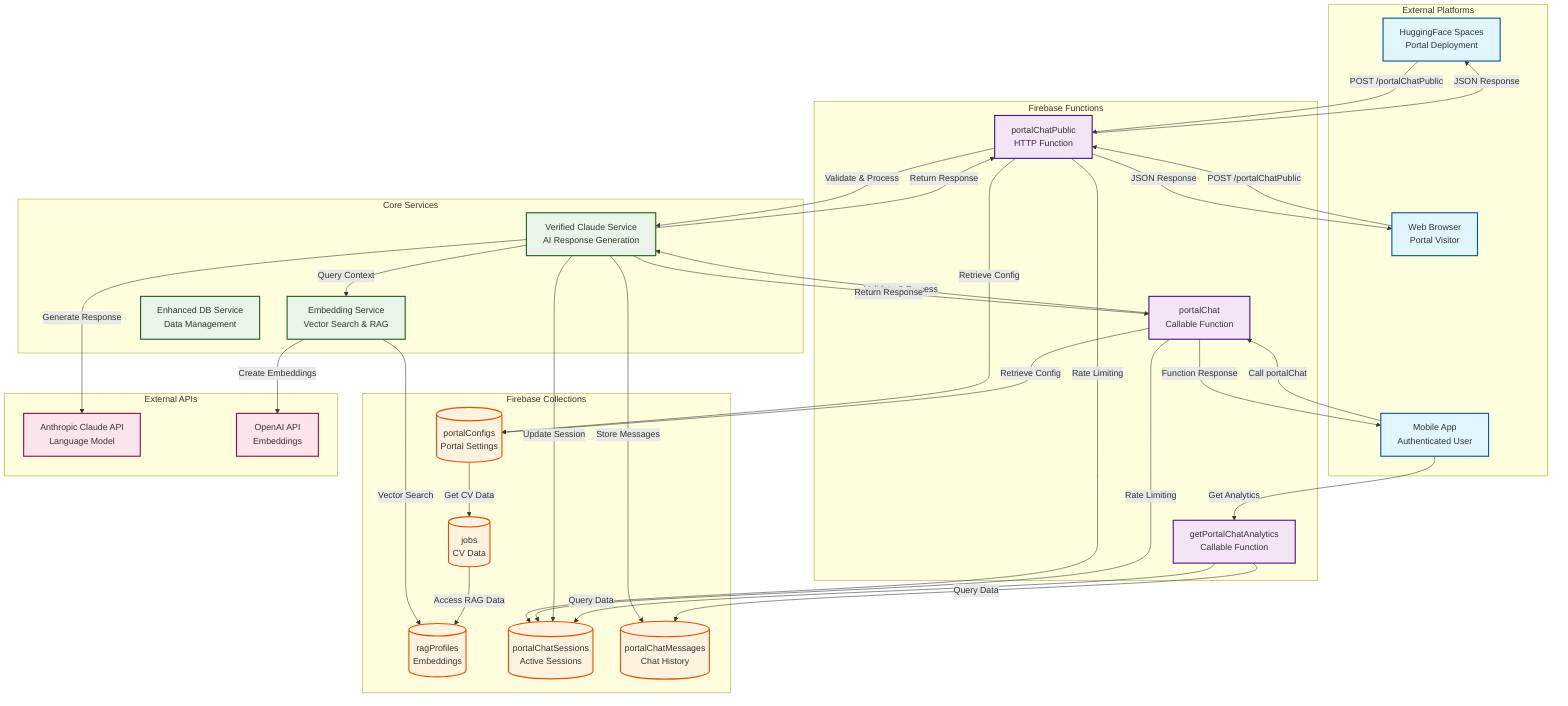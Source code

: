 graph TB
    %% Portal Chat Architecture Diagram
    %% Shows the complete flow of chat interactions in CVPlus portals

    subgraph "External Platforms"
        HF[HuggingFace Spaces<br/>Portal Deployment]
        WEB[Web Browser<br/>Portal Visitor]
        MOBILE[Mobile App<br/>Authenticated User]
    end

    subgraph "Firebase Functions"
        CHAT_PUB[portalChatPublic<br/>HTTP Function]
        CHAT_AUTH[portalChat<br/>Callable Function]
        ANALYTICS[getPortalChatAnalytics<br/>Callable Function]
    end

    subgraph "Core Services"
        CLAUDE[Verified Claude Service<br/>AI Response Generation]
        EMBED[Embedding Service<br/>Vector Search & RAG]
        DB[Enhanced DB Service<br/>Data Management]
    end

    subgraph "Firebase Collections"
        PORTALS[(portalConfigs<br/>Portal Settings)]
        JOBS[(jobs<br/>CV Data)]
        RAG[(ragProfiles<br/>Embeddings)]
        SESSIONS[(portalChatSessions<br/>Active Sessions)]
        MESSAGES[(portalChatMessages<br/>Chat History)]
    end

    subgraph "External APIs"
        ANTHROPIC[Anthropic Claude API<br/>Language Model]
        OPENAI[OpenAI API<br/>Embeddings]
    end

    %% User Interactions
    HF -->|POST /portalChatPublic| CHAT_PUB
    WEB -->|POST /portalChatPublic| CHAT_PUB
    MOBILE -->|Call portalChat| CHAT_AUTH

    %% Function Processing
    CHAT_PUB -->|Validate & Process| CLAUDE
    CHAT_AUTH -->|Validate & Process| CLAUDE
    CHAT_PUB -->|Rate Limiting| SESSIONS
    CHAT_AUTH -->|Rate Limiting| SESSIONS

    %% Service Integration
    CLAUDE -->|Query Context| EMBED
    EMBED -->|Vector Search| RAG
    CLAUDE -->|Generate Response| ANTHROPIC
    EMBED -->|Create Embeddings| OPENAI

    %% Data Flow
    CHAT_PUB -->|Retrieve Config| PORTALS
    CHAT_AUTH -->|Retrieve Config| PORTALS
    PORTALS -->|Get CV Data| JOBS
    JOBS -->|Access RAG Data| RAG

    %% Response & Storage
    CLAUDE -->|Store Messages| MESSAGES
    CLAUDE -->|Update Session| SESSIONS
    CLAUDE -->|Return Response| CHAT_PUB
    CLAUDE -->|Return Response| CHAT_AUTH

    %% Analytics
    MOBILE -->|Get Analytics| ANALYTICS
    ANALYTICS -->|Query Data| SESSIONS
    ANALYTICS -->|Query Data| MESSAGES

    %% Response Path
    CHAT_PUB -->|JSON Response| HF
    CHAT_PUB -->|JSON Response| WEB
    CHAT_AUTH -->|Function Response| MOBILE

    %% Styling
    classDef external fill:#e1f5fe,stroke:#01579b,stroke-width:2px
    classDef functions fill:#f3e5f5,stroke:#4a148c,stroke-width:2px
    classDef services fill:#e8f5e8,stroke:#1b5e20,stroke-width:2px
    classDef database fill:#fff3e0,stroke:#e65100,stroke-width:2px
    classDef api fill:#fce4ec,stroke:#880e4f,stroke-width:2px

    class HF,WEB,MOBILE external
    class CHAT_PUB,CHAT_AUTH,ANALYTICS functions
    class CLAUDE,EMBED,DB services
    class PORTALS,JOBS,RAG,SESSIONS,MESSAGES database
    class ANTHROPIC,OPENAI api